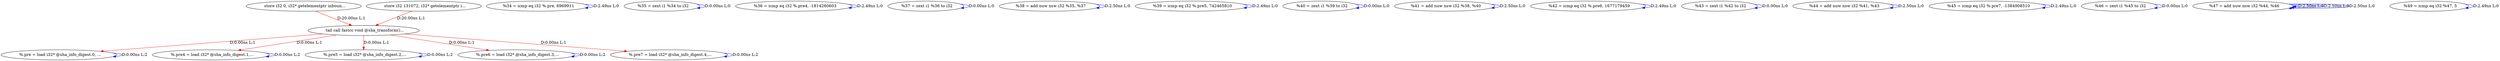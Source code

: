digraph {
Node0x3182ab0[label="  tail call fastcc void @sha_transform()..."];
Node0x31828b0[label="  store i32 0, i32* getelementptr inboun..."];
Node0x31828b0 -> Node0x3182ab0[label="D:20.00ns L:1",color=red];
Node0x3182990[label="  store i32 131072, i32* getelementptr i..."];
Node0x3182990 -> Node0x3182ab0[label="D:20.00ns L:1",color=red];
Node0x3182b90[label="  %.pre = load i32* @sha_info_digest.0, ..."];
Node0x3182ab0 -> Node0x3182b90[label="D:0.00ns L:1",color=red];
Node0x3182cb0[label="  %.pre4 = load i32* @sha_info_digest.1,..."];
Node0x3182ab0 -> Node0x3182cb0[label="D:0.00ns L:1",color=red];
Node0x3182dd0[label="  %.pre5 = load i32* @sha_info_digest.2,..."];
Node0x3182ab0 -> Node0x3182dd0[label="D:0.00ns L:1",color=red];
Node0x3182ef0[label="  %.pre6 = load i32* @sha_info_digest.3,..."];
Node0x3182ab0 -> Node0x3182ef0[label="D:0.00ns L:1",color=red];
Node0x3183010[label="  %.pre7 = load i32* @sha_info_digest.4,..."];
Node0x3182ab0 -> Node0x3183010[label="D:0.00ns L:1",color=red];
Node0x3182b90 -> Node0x3182b90[label="D:0.00ns L:2",color=blue];
Node0x3182cb0 -> Node0x3182cb0[label="D:0.00ns L:2",color=blue];
Node0x3182dd0 -> Node0x3182dd0[label="D:0.00ns L:2",color=blue];
Node0x3182ef0 -> Node0x3182ef0[label="D:0.00ns L:2",color=blue];
Node0x3183010 -> Node0x3183010[label="D:0.00ns L:2",color=blue];
Node0x3183130[label="  %34 = icmp eq i32 %.pre, 6969911"];
Node0x3183130 -> Node0x3183130[label="D:2.49ns L:0",color=blue];
Node0x3183250[label="  %35 = zext i1 %34 to i32"];
Node0x3183250 -> Node0x3183250[label="D:0.00ns L:0",color=blue];
Node0x3183330[label="  %36 = icmp eq i32 %.pre4, -1814260603"];
Node0x3183330 -> Node0x3183330[label="D:2.49ns L:0",color=blue];
Node0x3183410[label="  %37 = zext i1 %36 to i32"];
Node0x3183410 -> Node0x3183410[label="D:0.00ns L:0",color=blue];
Node0x31834f0[label="  %38 = add nuw nsw i32 %35, %37"];
Node0x31834f0 -> Node0x31834f0[label="D:2.50ns L:0",color=blue];
Node0x31835d0[label="  %39 = icmp eq i32 %.pre5, 742465810"];
Node0x31835d0 -> Node0x31835d0[label="D:2.49ns L:0",color=blue];
Node0x31836b0[label="  %40 = zext i1 %39 to i32"];
Node0x31836b0 -> Node0x31836b0[label="D:0.00ns L:0",color=blue];
Node0x3183790[label="  %41 = add nuw nsw i32 %38, %40"];
Node0x3183790 -> Node0x3183790[label="D:2.50ns L:0",color=blue];
Node0x3183870[label="  %42 = icmp eq i32 %.pre6, 1677179459"];
Node0x3183870 -> Node0x3183870[label="D:2.49ns L:0",color=blue];
Node0x3183950[label="  %43 = zext i1 %42 to i32"];
Node0x3183950 -> Node0x3183950[label="D:0.00ns L:0",color=blue];
Node0x3183a30[label="  %44 = add nuw nsw i32 %41, %43"];
Node0x3183a30 -> Node0x3183a30[label="D:2.50ns L:0",color=blue];
Node0x3183b10[label="  %45 = icmp eq i32 %.pre7, -1384908510"];
Node0x3183b10 -> Node0x3183b10[label="D:2.49ns L:0",color=blue];
Node0x3183bf0[label="  %46 = zext i1 %45 to i32"];
Node0x3183bf0 -> Node0x3183bf0[label="D:0.00ns L:0",color=blue];
Node0x3183cd0[label="  %47 = add nuw nsw i32 %44, %46"];
Node0x3183cd0 -> Node0x3183cd0[label="D:2.50ns L:0",color=blue];
Node0x3183cd0 -> Node0x3183cd0[label="D:2.50ns L:0",color=blue];
Node0x3183cd0 -> Node0x3183cd0[label="D:2.50ns L:0",color=blue];
Node0x3183e90[label="  %49 = icmp eq i32 %47, 5"];
Node0x3183e90 -> Node0x3183e90[label="D:2.49ns L:0",color=blue];
}
